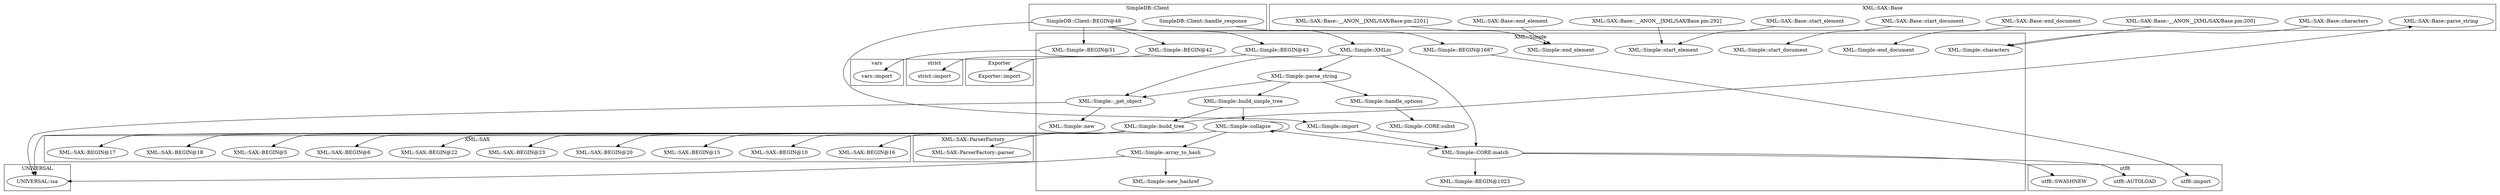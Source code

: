 digraph {
graph [overlap=false]
subgraph cluster_vars {
	label="vars";
	"vars::import";
}
subgraph cluster_utf8 {
	label="utf8";
	"utf8::AUTOLOAD";
	"utf8::SWASHNEW";
	"utf8::import";
}
subgraph cluster_XML_SAX {
	label="XML::SAX";
	"XML::SAX::BEGIN@16";
	"XML::SAX::BEGIN@10";
	"XML::SAX::BEGIN@15";
	"XML::SAX::BEGIN@20";
	"XML::SAX::BEGIN@23";
	"XML::SAX::BEGIN@22";
	"XML::SAX::BEGIN@6";
	"XML::SAX::BEGIN@5";
	"XML::SAX::BEGIN@18";
	"XML::SAX::BEGIN@17";
}
subgraph cluster_UNIVERSAL {
	label="UNIVERSAL";
	"UNIVERSAL::isa";
}
subgraph cluster_XML_Simple {
	label="XML::Simple";
	"XML::Simple::BEGIN@1023";
	"XML::Simple::XMLin";
	"XML::Simple::import";
	"XML::Simple::BEGIN@42";
	"XML::Simple::array_to_hash";
	"XML::Simple::BEGIN@51";
	"XML::Simple::characters";
	"XML::Simple::BEGIN@1687";
	"XML::Simple::handle_options";
	"XML::Simple::new_hashref";
	"XML::Simple::collapse";
	"XML::Simple::end_document";
	"XML::Simple::_get_object";
	"XML::Simple::new";
	"XML::Simple::CORE:subst";
	"XML::Simple::start_document";
	"XML::Simple::start_element";
	"XML::Simple::parse_string";
	"XML::Simple::end_element";
	"XML::Simple::build_simple_tree";
	"XML::Simple::build_tree";
	"XML::Simple::CORE:match";
	"XML::Simple::BEGIN@43";
}
subgraph cluster_SimpleDB_Client {
	label="SimpleDB::Client";
	"SimpleDB::Client::BEGIN@48";
	"SimpleDB::Client::handle_response";
}
subgraph cluster_strict {
	label="strict";
	"strict::import";
}
subgraph cluster_XML_SAX_ParserFactory {
	label="XML::SAX::ParserFactory";
	"XML::SAX::ParserFactory::parser";
}
subgraph cluster_Exporter {
	label="Exporter";
	"Exporter::import";
}
subgraph cluster_XML_SAX_Base {
	label="XML::SAX::Base";
	"XML::SAX::Base::parse_string";
	"XML::SAX::Base::__ANON__[XML/SAX/Base.pm:200]";
	"XML::SAX::Base::end_element";
	"XML::SAX::Base::start_element";
	"XML::SAX::Base::characters";
	"XML::SAX::Base::__ANON__[XML/SAX/Base.pm:2201]";
	"XML::SAX::Base::start_document";
	"XML::SAX::Base::end_document";
	"XML::SAX::Base::__ANON__[XML/SAX/Base.pm:292]";
}
"SimpleDB::Client::BEGIN@48" -> "XML::Simple::BEGIN@42";
"XML::Simple::collapse" -> "XML::Simple::array_to_hash";
"XML::Simple::parse_string" -> "XML::Simple::_get_object";
"XML::Simple::XMLin" -> "XML::Simple::_get_object";
"XML::Simple::build_tree" -> "XML::SAX::BEGIN@15";
"XML::Simple::BEGIN@43" -> "Exporter::import";
"XML::Simple::build_tree" -> "XML::SAX::BEGIN@5";
"XML::Simple::build_simple_tree" -> "XML::Simple::build_tree";
"SimpleDB::Client::handle_response" -> "XML::Simple::XMLin";
"SimpleDB::Client::BEGIN@48" -> "XML::Simple::import";
"XML::SAX::Base::start_element" -> "XML::Simple::start_element";
"XML::SAX::Base::__ANON__[XML/SAX/Base.pm:292]" -> "XML::Simple::start_element";
"XML::Simple::build_tree" -> "XML::SAX::BEGIN@10";
"XML::Simple::build_tree" -> "XML::SAX::BEGIN@16";
"XML::Simple::build_tree" -> "XML::SAX::BEGIN@22";
"XML::Simple::collapse" -> "XML::Simple::collapse";
"XML::Simple::build_simple_tree" -> "XML::Simple::collapse";
"XML::Simple::XMLin" -> "XML::Simple::parse_string";
"XML::Simple::parse_string" -> "XML::Simple::build_simple_tree";
"XML::Simple::CORE:match" -> "XML::Simple::BEGIN@1023";
"XML::Simple::build_tree" -> "XML::SAX::BEGIN@20";
"SimpleDB::Client::BEGIN@48" -> "XML::Simple::BEGIN@1687";
"XML::Simple::_get_object" -> "XML::Simple::new";
"XML::Simple::build_tree" -> "XML::SAX::BEGIN@18";
"SimpleDB::Client::BEGIN@48" -> "XML::Simple::BEGIN@51";
"XML::Simple::build_tree" -> "XML::SAX::ParserFactory::parser";
"XML::Simple::array_to_hash" -> "UNIVERSAL::isa";
"XML::Simple::collapse" -> "UNIVERSAL::isa";
"XML::Simple::_get_object" -> "UNIVERSAL::isa";
"XML::Simple::build_tree" -> "XML::SAX::BEGIN@23";
"XML::Simple::build_tree" -> "XML::SAX::BEGIN@6";
"XML::Simple::XMLin" -> "XML::Simple::CORE:match";
"XML::Simple::collapse" -> "XML::Simple::CORE:match";
"XML::Simple::import" -> "XML::Simple::CORE:match";
"SimpleDB::Client::BEGIN@48" -> "XML::Simple::BEGIN@43";
"XML::Simple::CORE:match" -> "utf8::AUTOLOAD";
"XML::Simple::CORE:match" -> "utf8::SWASHNEW";
"XML::SAX::Base::characters" -> "XML::Simple::characters";
"XML::SAX::Base::__ANON__[XML/SAX/Base.pm:200]" -> "XML::Simple::characters";
"XML::Simple::parse_string" -> "XML::Simple::handle_options";
"XML::SAX::Base::end_document" -> "XML::Simple::end_document";
"XML::SAX::Base::start_document" -> "XML::Simple::start_document";
"XML::Simple::BEGIN@51" -> "vars::import";
"XML::Simple::build_tree" -> "XML::SAX::Base::parse_string";
"XML::SAX::Base::end_element" -> "XML::Simple::end_element";
"XML::SAX::Base::__ANON__[XML/SAX/Base.pm:2201]" -> "XML::Simple::end_element";
"XML::Simple::build_tree" -> "XML::SAX::BEGIN@17";
"XML::Simple::array_to_hash" -> "XML::Simple::new_hashref";
"XML::Simple::handle_options" -> "XML::Simple::CORE:subst";
"XML::Simple::BEGIN@1687" -> "utf8::import";
"XML::Simple::BEGIN@42" -> "strict::import";
}
